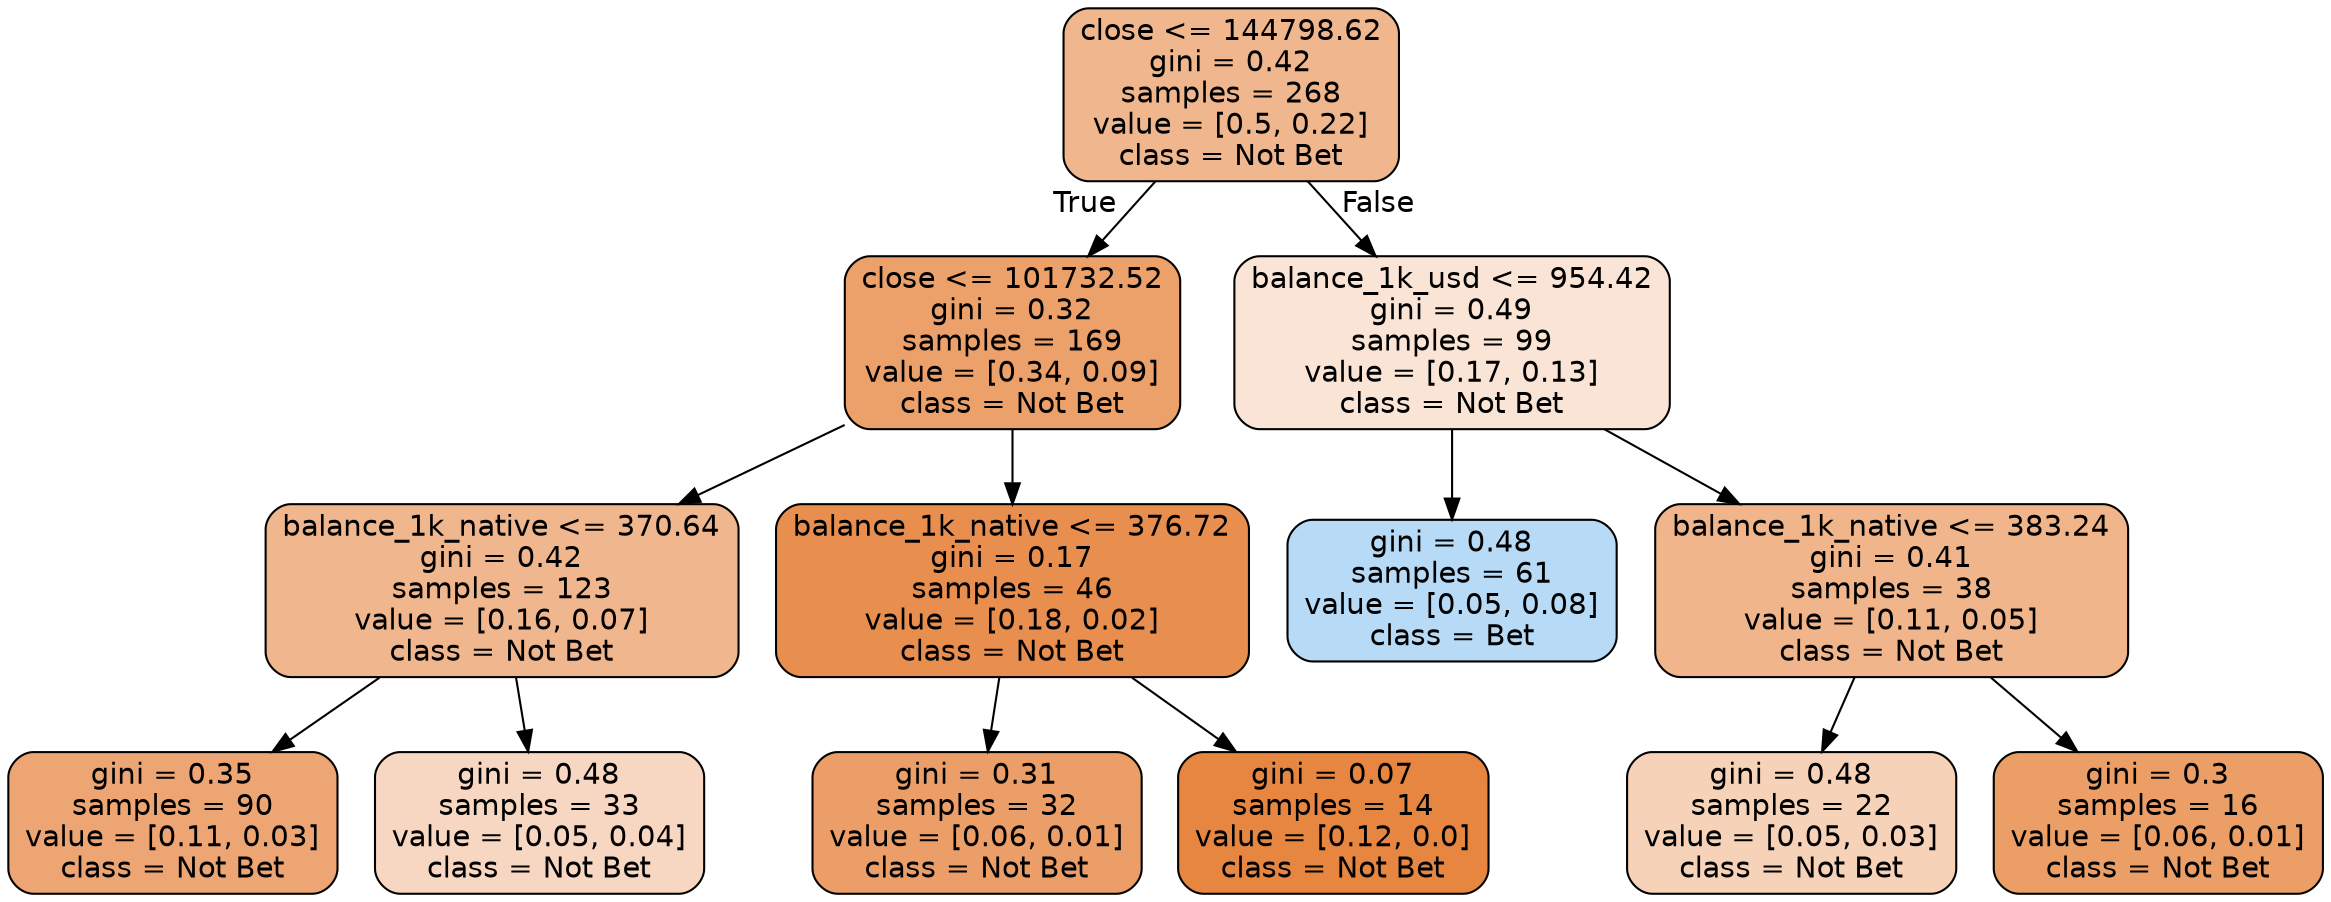 digraph Tree {
node [shape=box, style="filled, rounded", color="black", fontname="helvetica"] ;
edge [fontname="helvetica"] ;
0 [label="close <= 144798.62\ngini = 0.42\nsamples = 268\nvalue = [0.5, 0.22]\nclass = Not Bet", fillcolor="#f0b78e"] ;
1 [label="close <= 101732.52\ngini = 0.32\nsamples = 169\nvalue = [0.34, 0.09]\nclass = Not Bet", fillcolor="#eca16b"] ;
0 -> 1 [labeldistance=2.5, labelangle=45, headlabel="True"] ;
2 [label="balance_1k_native <= 370.64\ngini = 0.42\nsamples = 123\nvalue = [0.16, 0.07]\nclass = Not Bet", fillcolor="#f0b68d"] ;
1 -> 2 ;
3 [label="gini = 0.35\nsamples = 90\nvalue = [0.11, 0.03]\nclass = Not Bet", fillcolor="#eda673"] ;
2 -> 3 ;
4 [label="gini = 0.48\nsamples = 33\nvalue = [0.05, 0.04]\nclass = Not Bet", fillcolor="#f7d7c1"] ;
2 -> 4 ;
5 [label="balance_1k_native <= 376.72\ngini = 0.17\nsamples = 46\nvalue = [0.18, 0.02]\nclass = Not Bet", fillcolor="#e88e4e"] ;
1 -> 5 ;
6 [label="gini = 0.31\nsamples = 32\nvalue = [0.06, 0.01]\nclass = Not Bet", fillcolor="#eb9e67"] ;
5 -> 6 ;
7 [label="gini = 0.07\nsamples = 14\nvalue = [0.12, 0.0]\nclass = Not Bet", fillcolor="#e68640"] ;
5 -> 7 ;
8 [label="balance_1k_usd <= 954.42\ngini = 0.49\nsamples = 99\nvalue = [0.17, 0.13]\nclass = Not Bet", fillcolor="#fae4d5"] ;
0 -> 8 [labeldistance=2.5, labelangle=-45, headlabel="False"] ;
9 [label="gini = 0.48\nsamples = 61\nvalue = [0.05, 0.08]\nclass = Bet", fillcolor="#b7dbf6"] ;
8 -> 9 ;
10 [label="balance_1k_native <= 383.24\ngini = 0.41\nsamples = 38\nvalue = [0.11, 0.05]\nclass = Not Bet", fillcolor="#f0b58a"] ;
8 -> 10 ;
11 [label="gini = 0.48\nsamples = 22\nvalue = [0.05, 0.03]\nclass = Not Bet", fillcolor="#f6d2b8"] ;
10 -> 11 ;
12 [label="gini = 0.3\nsamples = 16\nvalue = [0.06, 0.01]\nclass = Not Bet", fillcolor="#eb9e66"] ;
10 -> 12 ;
}